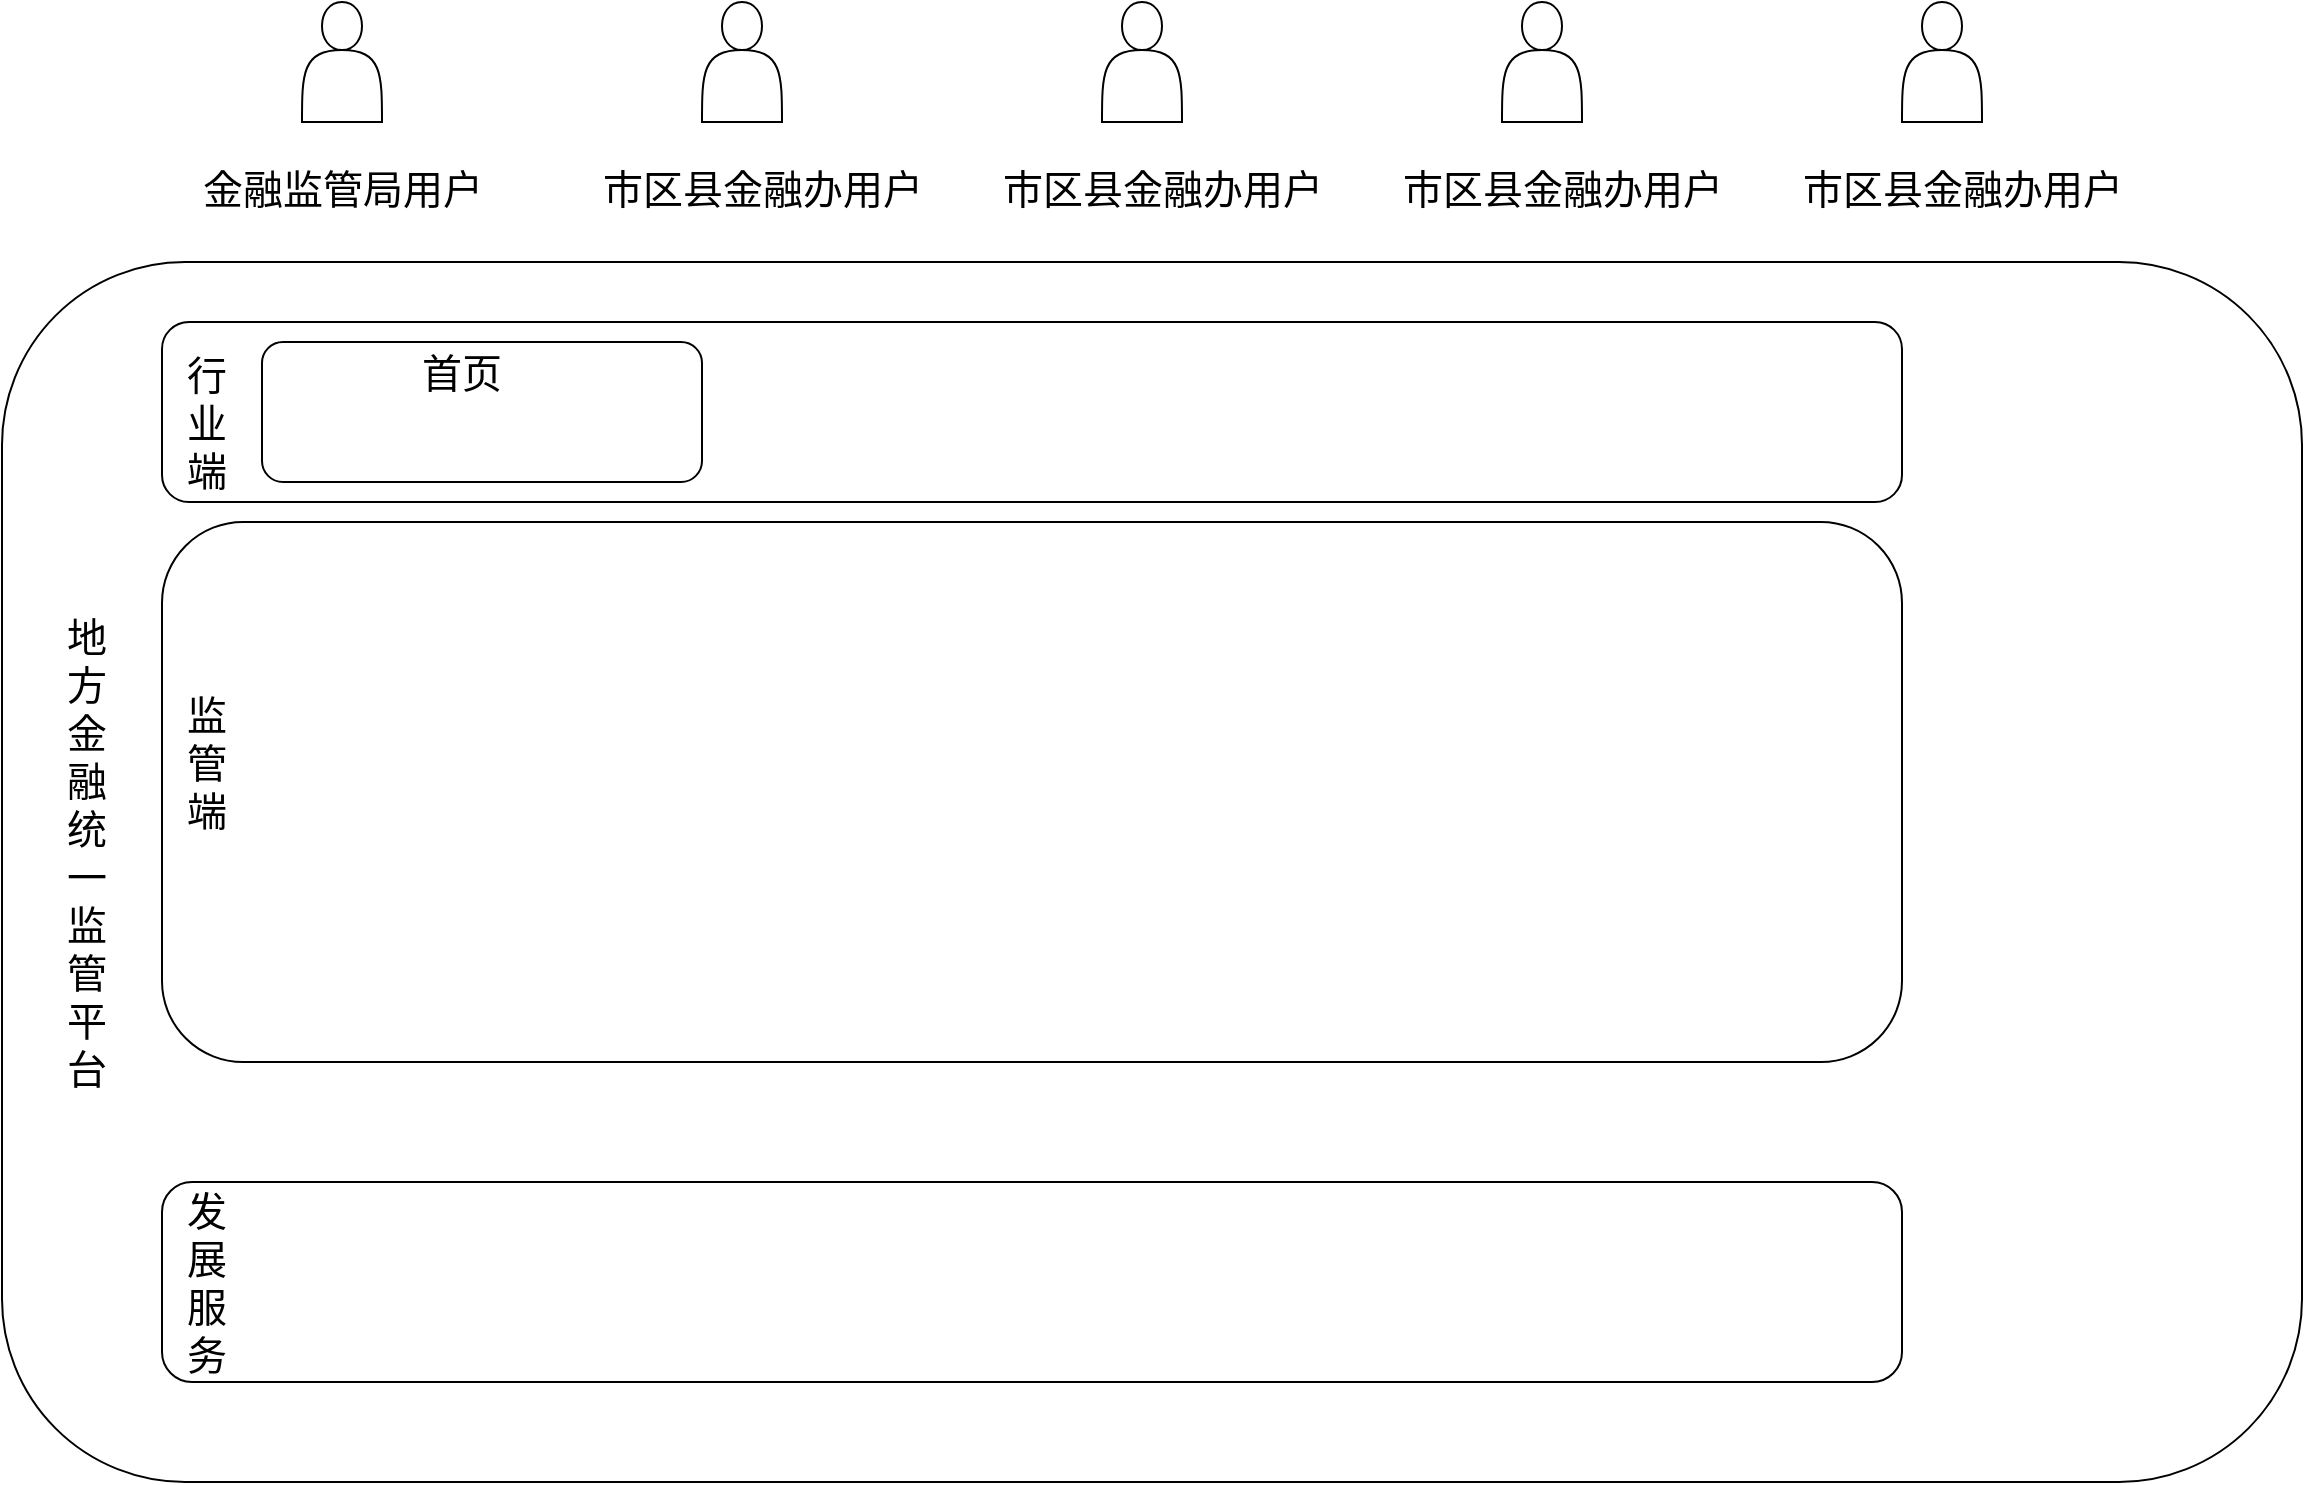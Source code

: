 <mxfile version="21.3.2" type="github">
  <diagram name="第 1 页" id="MV3o43IdLmot7RDqP8pI">
    <mxGraphModel dx="1232" dy="860" grid="1" gridSize="10" guides="1" tooltips="1" connect="1" arrows="1" fold="1" page="1" pageScale="1" pageWidth="827" pageHeight="1169" math="0" shadow="0">
      <root>
        <mxCell id="0" />
        <mxCell id="1" parent="0" />
        <mxCell id="Glt5fxQ_8E8wL3YPpG3F-2" value="" style="shape=actor;whiteSpace=wrap;html=1;" parent="1" vertex="1">
          <mxGeometry x="200" y="40" width="40" height="60" as="geometry" />
        </mxCell>
        <mxCell id="Glt5fxQ_8E8wL3YPpG3F-7" value="金融监管局用户" style="text;html=1;align=center;verticalAlign=middle;resizable=0;points=[];autosize=1;strokeColor=none;fillColor=none;fontSize=20;" parent="1" vertex="1">
          <mxGeometry x="140" y="113" width="160" height="40" as="geometry" />
        </mxCell>
        <mxCell id="aRTXH67dhM7J8I6KlZtX-1" value="" style="rounded=1;whiteSpace=wrap;html=1;" vertex="1" parent="1">
          <mxGeometry x="50" y="170" width="1150" height="610" as="geometry" />
        </mxCell>
        <mxCell id="aRTXH67dhM7J8I6KlZtX-2" value="" style="rounded=1;whiteSpace=wrap;html=1;" vertex="1" parent="1">
          <mxGeometry x="130" y="200" width="870" height="90" as="geometry" />
        </mxCell>
        <mxCell id="aRTXH67dhM7J8I6KlZtX-3" value="" style="rounded=1;whiteSpace=wrap;html=1;" vertex="1" parent="1">
          <mxGeometry x="130" y="300" width="870" height="270" as="geometry" />
        </mxCell>
        <mxCell id="aRTXH67dhM7J8I6KlZtX-4" value="" style="rounded=1;whiteSpace=wrap;html=1;" vertex="1" parent="1">
          <mxGeometry x="130" y="630" width="870" height="100" as="geometry" />
        </mxCell>
        <mxCell id="aRTXH67dhM7J8I6KlZtX-5" value="&lt;font style=&quot;font-size: 20px;&quot;&gt;行业端&lt;/font&gt;" style="text;html=1;strokeColor=none;fillColor=none;align=center;verticalAlign=middle;whiteSpace=wrap;rounded=0;" vertex="1" parent="1">
          <mxGeometry x="140" y="210" width="25" height="80" as="geometry" />
        </mxCell>
        <mxCell id="aRTXH67dhM7J8I6KlZtX-6" value="监管端" style="text;html=1;strokeColor=none;fillColor=none;align=center;verticalAlign=middle;whiteSpace=wrap;rounded=0;fontSize=20;" vertex="1" parent="1">
          <mxGeometry x="140" y="380" width="25" height="80" as="geometry" />
        </mxCell>
        <mxCell id="aRTXH67dhM7J8I6KlZtX-7" value="发展服务" style="text;html=1;strokeColor=none;fillColor=none;align=center;verticalAlign=middle;whiteSpace=wrap;rounded=0;fontSize=20;" vertex="1" parent="1">
          <mxGeometry x="140" y="640" width="25" height="80" as="geometry" />
        </mxCell>
        <mxCell id="aRTXH67dhM7J8I6KlZtX-10" value="地方金融统一监管平台" style="text;html=1;strokeColor=none;fillColor=none;align=center;verticalAlign=middle;whiteSpace=wrap;rounded=0;fontSize=20;" vertex="1" parent="1">
          <mxGeometry x="80" y="230" width="25" height="470" as="geometry" />
        </mxCell>
        <mxCell id="aRTXH67dhM7J8I6KlZtX-11" value="" style="rounded=1;whiteSpace=wrap;html=1;" vertex="1" parent="1">
          <mxGeometry x="180" y="210" width="220" height="70" as="geometry" />
        </mxCell>
        <mxCell id="aRTXH67dhM7J8I6KlZtX-12" value="首页" style="text;html=1;strokeColor=none;fillColor=none;align=center;verticalAlign=middle;whiteSpace=wrap;rounded=0;fontSize=20;" vertex="1" parent="1">
          <mxGeometry x="250" y="210" width="60" height="30" as="geometry" />
        </mxCell>
        <mxCell id="aRTXH67dhM7J8I6KlZtX-16" value="" style="shape=actor;whiteSpace=wrap;html=1;" vertex="1" parent="1">
          <mxGeometry x="400" y="40" width="40" height="60" as="geometry" />
        </mxCell>
        <mxCell id="aRTXH67dhM7J8I6KlZtX-17" value="市区县金融办用户" style="text;html=1;align=center;verticalAlign=middle;resizable=0;points=[];autosize=1;strokeColor=none;fillColor=none;fontSize=20;" vertex="1" parent="1">
          <mxGeometry x="340" y="113" width="180" height="40" as="geometry" />
        </mxCell>
        <mxCell id="aRTXH67dhM7J8I6KlZtX-18" value="" style="shape=actor;whiteSpace=wrap;html=1;" vertex="1" parent="1">
          <mxGeometry x="600" y="40" width="40" height="60" as="geometry" />
        </mxCell>
        <mxCell id="aRTXH67dhM7J8I6KlZtX-19" value="市区县金融办用户" style="text;html=1;align=center;verticalAlign=middle;resizable=0;points=[];autosize=1;strokeColor=none;fillColor=none;fontSize=20;" vertex="1" parent="1">
          <mxGeometry x="540" y="113" width="180" height="40" as="geometry" />
        </mxCell>
        <mxCell id="aRTXH67dhM7J8I6KlZtX-20" value="" style="shape=actor;whiteSpace=wrap;html=1;" vertex="1" parent="1">
          <mxGeometry x="800" y="40" width="40" height="60" as="geometry" />
        </mxCell>
        <mxCell id="aRTXH67dhM7J8I6KlZtX-21" value="市区县金融办用户" style="text;html=1;align=center;verticalAlign=middle;resizable=0;points=[];autosize=1;strokeColor=none;fillColor=none;fontSize=20;" vertex="1" parent="1">
          <mxGeometry x="740" y="113" width="180" height="40" as="geometry" />
        </mxCell>
        <mxCell id="aRTXH67dhM7J8I6KlZtX-22" value="" style="shape=actor;whiteSpace=wrap;html=1;" vertex="1" parent="1">
          <mxGeometry x="1000" y="40" width="40" height="60" as="geometry" />
        </mxCell>
        <mxCell id="aRTXH67dhM7J8I6KlZtX-23" value="市区县金融办用户" style="text;html=1;align=center;verticalAlign=middle;resizable=0;points=[];autosize=1;strokeColor=none;fillColor=none;fontSize=20;" vertex="1" parent="1">
          <mxGeometry x="940" y="113" width="180" height="40" as="geometry" />
        </mxCell>
      </root>
    </mxGraphModel>
  </diagram>
</mxfile>
